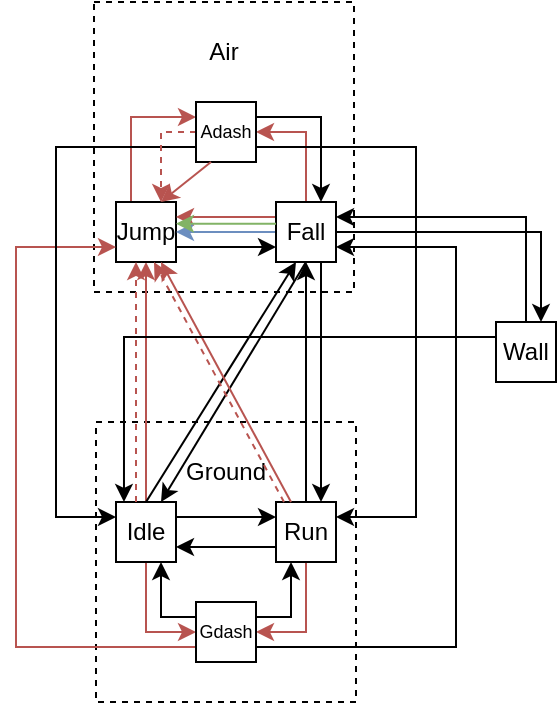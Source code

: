 <mxfile version="21.6.1" type="github">
  <diagram name="Page-1" id="fmRlHji0forrvQp5yMxz">
    <mxGraphModel dx="328" dy="262" grid="1" gridSize="10" guides="1" tooltips="1" connect="1" arrows="1" fold="1" page="1" pageScale="1" pageWidth="827" pageHeight="1169" math="0" shadow="0">
      <root>
        <mxCell id="0" />
        <mxCell id="1" parent="0" />
        <mxCell id="mkStvvmIylcnI5PQwps2-8" value="" style="rounded=0;whiteSpace=wrap;html=1;glass=0;dashed=1;" vertex="1" parent="1">
          <mxGeometry x="349" y="110" width="130" height="145" as="geometry" />
        </mxCell>
        <mxCell id="mkStvvmIylcnI5PQwps2-2" value="" style="rounded=0;whiteSpace=wrap;html=1;dashed=1;" vertex="1" parent="1">
          <mxGeometry x="350" y="320" width="130" height="140" as="geometry" />
        </mxCell>
        <mxCell id="_a7Appp3z4muIdz7x5uz-7" style="edgeStyle=orthogonalEdgeStyle;rounded=0;orthogonalLoop=1;jettySize=auto;html=1;exitX=1;exitY=0.25;exitDx=0;exitDy=0;entryX=0;entryY=0.25;entryDx=0;entryDy=0;" parent="1" source="_a7Appp3z4muIdz7x5uz-1" target="_a7Appp3z4muIdz7x5uz-4" edge="1">
          <mxGeometry relative="1" as="geometry" />
        </mxCell>
        <mxCell id="mkStvvmIylcnI5PQwps2-13" style="edgeStyle=orthogonalEdgeStyle;rounded=0;orthogonalLoop=1;jettySize=auto;html=1;exitX=0.5;exitY=0;exitDx=0;exitDy=0;entryX=0.5;entryY=1;entryDx=0;entryDy=0;fillColor=#f8cecc;strokeColor=#b85450;" edge="1" parent="1" source="_a7Appp3z4muIdz7x5uz-1" target="mkStvvmIylcnI5PQwps2-11">
          <mxGeometry relative="1" as="geometry" />
        </mxCell>
        <mxCell id="mkStvvmIylcnI5PQwps2-27" style="edgeStyle=orthogonalEdgeStyle;rounded=0;orthogonalLoop=1;jettySize=auto;html=1;exitX=0.5;exitY=1;exitDx=0;exitDy=0;entryX=0;entryY=0.5;entryDx=0;entryDy=0;fillColor=#f8cecc;strokeColor=#b85450;" edge="1" parent="1" source="_a7Appp3z4muIdz7x5uz-1" target="mkStvvmIylcnI5PQwps2-22">
          <mxGeometry relative="1" as="geometry" />
        </mxCell>
        <mxCell id="_a7Appp3z4muIdz7x5uz-1" value="Idle" style="whiteSpace=wrap;html=1;aspect=fixed;" parent="1" vertex="1">
          <mxGeometry x="360" y="360" width="30" height="30" as="geometry" />
        </mxCell>
        <mxCell id="mkStvvmIylcnI5PQwps2-29" style="edgeStyle=orthogonalEdgeStyle;rounded=0;orthogonalLoop=1;jettySize=auto;html=1;exitX=0.5;exitY=1;exitDx=0;exitDy=0;entryX=1;entryY=0.5;entryDx=0;entryDy=0;fillColor=#f8cecc;strokeColor=#b85450;" edge="1" parent="1" source="_a7Appp3z4muIdz7x5uz-4" target="mkStvvmIylcnI5PQwps2-22">
          <mxGeometry relative="1" as="geometry" />
        </mxCell>
        <mxCell id="_a7Appp3z4muIdz7x5uz-4" value="Run" style="whiteSpace=wrap;html=1;aspect=fixed;" parent="1" vertex="1">
          <mxGeometry x="440" y="360" width="30" height="30" as="geometry" />
        </mxCell>
        <mxCell id="mkStvvmIylcnI5PQwps2-3" value="" style="edgeStyle=orthogonalEdgeStyle;rounded=0;orthogonalLoop=1;jettySize=auto;html=1;exitX=0;exitY=0.75;exitDx=0;exitDy=0;entryX=1;entryY=0.75;entryDx=0;entryDy=0;" edge="1" parent="1" source="_a7Appp3z4muIdz7x5uz-4" target="_a7Appp3z4muIdz7x5uz-1">
          <mxGeometry relative="1" as="geometry">
            <mxPoint x="440" y="383" as="sourcePoint" />
            <mxPoint x="390" y="383" as="targetPoint" />
          </mxGeometry>
        </mxCell>
        <mxCell id="mkStvvmIylcnI5PQwps2-4" value="Ground" style="text;html=1;strokeColor=none;fillColor=none;align=center;verticalAlign=middle;whiteSpace=wrap;rounded=0;" vertex="1" parent="1">
          <mxGeometry x="385" y="330" width="60" height="30" as="geometry" />
        </mxCell>
        <mxCell id="mkStvvmIylcnI5PQwps2-9" value="Air" style="text;html=1;strokeColor=none;fillColor=none;align=center;verticalAlign=middle;whiteSpace=wrap;rounded=0;" vertex="1" parent="1">
          <mxGeometry x="384" y="120" width="60" height="30" as="geometry" />
        </mxCell>
        <mxCell id="mkStvvmIylcnI5PQwps2-15" style="edgeStyle=orthogonalEdgeStyle;rounded=0;orthogonalLoop=1;jettySize=auto;html=1;exitX=1;exitY=0.75;exitDx=0;exitDy=0;entryX=0;entryY=0.75;entryDx=0;entryDy=0;" edge="1" parent="1" source="mkStvvmIylcnI5PQwps2-11" target="mkStvvmIylcnI5PQwps2-12">
          <mxGeometry relative="1" as="geometry" />
        </mxCell>
        <mxCell id="mkStvvmIylcnI5PQwps2-31" style="edgeStyle=orthogonalEdgeStyle;rounded=0;orthogonalLoop=1;jettySize=auto;html=1;exitX=0.25;exitY=0;exitDx=0;exitDy=0;entryX=0;entryY=0.25;entryDx=0;entryDy=0;fillColor=#f8cecc;strokeColor=#b85450;" edge="1" parent="1" source="mkStvvmIylcnI5PQwps2-11" target="mkStvvmIylcnI5PQwps2-30">
          <mxGeometry relative="1" as="geometry" />
        </mxCell>
        <mxCell id="mkStvvmIylcnI5PQwps2-11" value="Jump" style="whiteSpace=wrap;html=1;aspect=fixed;" vertex="1" parent="1">
          <mxGeometry x="360" y="210" width="30" height="30" as="geometry" />
        </mxCell>
        <mxCell id="mkStvvmIylcnI5PQwps2-16" style="edgeStyle=orthogonalEdgeStyle;rounded=0;orthogonalLoop=1;jettySize=auto;html=1;exitX=0;exitY=0.25;exitDx=0;exitDy=0;entryX=1;entryY=0.25;entryDx=0;entryDy=0;fillColor=#f8cecc;strokeColor=#b85450;" edge="1" parent="1" source="mkStvvmIylcnI5PQwps2-12" target="mkStvvmIylcnI5PQwps2-11">
          <mxGeometry relative="1" as="geometry" />
        </mxCell>
        <mxCell id="mkStvvmIylcnI5PQwps2-19" style="edgeStyle=orthogonalEdgeStyle;rounded=0;orthogonalLoop=1;jettySize=auto;html=1;exitX=0.75;exitY=1;exitDx=0;exitDy=0;entryX=0.75;entryY=0;entryDx=0;entryDy=0;" edge="1" parent="1" source="mkStvvmIylcnI5PQwps2-12" target="_a7Appp3z4muIdz7x5uz-4">
          <mxGeometry relative="1" as="geometry" />
        </mxCell>
        <mxCell id="mkStvvmIylcnI5PQwps2-33" style="edgeStyle=orthogonalEdgeStyle;rounded=0;orthogonalLoop=1;jettySize=auto;html=1;exitX=0.5;exitY=0;exitDx=0;exitDy=0;entryX=1;entryY=0.5;entryDx=0;entryDy=0;fillColor=#f8cecc;strokeColor=#b85450;" edge="1" parent="1" source="mkStvvmIylcnI5PQwps2-12" target="mkStvvmIylcnI5PQwps2-30">
          <mxGeometry relative="1" as="geometry" />
        </mxCell>
        <mxCell id="mkStvvmIylcnI5PQwps2-41" style="edgeStyle=orthogonalEdgeStyle;rounded=0;orthogonalLoop=1;jettySize=auto;html=1;exitX=1;exitY=0.5;exitDx=0;exitDy=0;entryX=0.75;entryY=0;entryDx=0;entryDy=0;" edge="1" parent="1" source="mkStvvmIylcnI5PQwps2-12" target="mkStvvmIylcnI5PQwps2-36">
          <mxGeometry relative="1" as="geometry" />
        </mxCell>
        <mxCell id="mkStvvmIylcnI5PQwps2-48" style="edgeStyle=orthogonalEdgeStyle;rounded=0;orthogonalLoop=1;jettySize=auto;html=1;exitX=0;exitY=0.5;exitDx=0;exitDy=0;entryX=1;entryY=0.5;entryDx=0;entryDy=0;fillColor=#dae8fc;strokeColor=#6c8ebf;" edge="1" parent="1" source="mkStvvmIylcnI5PQwps2-12" target="mkStvvmIylcnI5PQwps2-11">
          <mxGeometry relative="1" as="geometry" />
        </mxCell>
        <mxCell id="mkStvvmIylcnI5PQwps2-12" value="Fall" style="whiteSpace=wrap;html=1;aspect=fixed;" vertex="1" parent="1">
          <mxGeometry x="440" y="210" width="30" height="30" as="geometry" />
        </mxCell>
        <mxCell id="mkStvvmIylcnI5PQwps2-14" value="" style="endArrow=classic;html=1;rounded=0;exitX=0.5;exitY=0;exitDx=0;exitDy=0;" edge="1" parent="1" source="_a7Appp3z4muIdz7x5uz-1">
          <mxGeometry width="50" height="50" relative="1" as="geometry">
            <mxPoint x="400" y="290" as="sourcePoint" />
            <mxPoint x="450" y="240" as="targetPoint" />
          </mxGeometry>
        </mxCell>
        <mxCell id="mkStvvmIylcnI5PQwps2-17" value="" style="endArrow=classic;html=1;rounded=0;exitX=0.5;exitY=1;exitDx=0;exitDy=0;entryX=0.75;entryY=0;entryDx=0;entryDy=0;" edge="1" parent="1" source="mkStvvmIylcnI5PQwps2-12" target="_a7Appp3z4muIdz7x5uz-1">
          <mxGeometry width="50" height="50" relative="1" as="geometry">
            <mxPoint x="420" y="300" as="sourcePoint" />
            <mxPoint x="470" y="250" as="targetPoint" />
          </mxGeometry>
        </mxCell>
        <mxCell id="mkStvvmIylcnI5PQwps2-18" value="" style="endArrow=classic;html=1;rounded=0;exitX=0.5;exitY=0;exitDx=0;exitDy=0;entryX=0.5;entryY=1;entryDx=0;entryDy=0;" edge="1" parent="1" source="_a7Appp3z4muIdz7x5uz-4" target="mkStvvmIylcnI5PQwps2-12">
          <mxGeometry width="50" height="50" relative="1" as="geometry">
            <mxPoint x="420" y="300" as="sourcePoint" />
            <mxPoint x="470" y="250" as="targetPoint" />
          </mxGeometry>
        </mxCell>
        <mxCell id="mkStvvmIylcnI5PQwps2-21" value="" style="endArrow=classic;html=1;rounded=0;entryX=0.75;entryY=1;entryDx=0;entryDy=0;exitX=0.25;exitY=0;exitDx=0;exitDy=0;fillColor=#f8cecc;strokeColor=#b85450;" edge="1" parent="1" source="_a7Appp3z4muIdz7x5uz-4" target="mkStvvmIylcnI5PQwps2-11">
          <mxGeometry width="50" height="50" relative="1" as="geometry">
            <mxPoint x="420" y="300" as="sourcePoint" />
            <mxPoint x="470" y="250" as="targetPoint" />
          </mxGeometry>
        </mxCell>
        <mxCell id="mkStvvmIylcnI5PQwps2-26" style="edgeStyle=orthogonalEdgeStyle;rounded=0;orthogonalLoop=1;jettySize=auto;html=1;exitX=0;exitY=0.25;exitDx=0;exitDy=0;entryX=0.75;entryY=1;entryDx=0;entryDy=0;" edge="1" parent="1" source="mkStvvmIylcnI5PQwps2-22" target="_a7Appp3z4muIdz7x5uz-1">
          <mxGeometry relative="1" as="geometry" />
        </mxCell>
        <mxCell id="mkStvvmIylcnI5PQwps2-28" style="edgeStyle=orthogonalEdgeStyle;rounded=0;orthogonalLoop=1;jettySize=auto;html=1;exitX=1;exitY=0.25;exitDx=0;exitDy=0;entryX=0.25;entryY=1;entryDx=0;entryDy=0;" edge="1" parent="1" source="mkStvvmIylcnI5PQwps2-22" target="_a7Appp3z4muIdz7x5uz-4">
          <mxGeometry relative="1" as="geometry" />
        </mxCell>
        <mxCell id="mkStvvmIylcnI5PQwps2-34" style="edgeStyle=orthogonalEdgeStyle;rounded=0;orthogonalLoop=1;jettySize=auto;html=1;exitX=0;exitY=0.75;exitDx=0;exitDy=0;entryX=0;entryY=0.75;entryDx=0;entryDy=0;fillColor=#f8cecc;strokeColor=#b85450;" edge="1" parent="1" source="mkStvvmIylcnI5PQwps2-22" target="mkStvvmIylcnI5PQwps2-11">
          <mxGeometry relative="1" as="geometry">
            <Array as="points">
              <mxPoint x="310" y="433" />
              <mxPoint x="310" y="233" />
            </Array>
          </mxGeometry>
        </mxCell>
        <mxCell id="mkStvvmIylcnI5PQwps2-35" style="edgeStyle=orthogonalEdgeStyle;rounded=0;orthogonalLoop=1;jettySize=auto;html=1;exitX=1;exitY=0.75;exitDx=0;exitDy=0;entryX=1;entryY=0.75;entryDx=0;entryDy=0;" edge="1" parent="1" source="mkStvvmIylcnI5PQwps2-22" target="mkStvvmIylcnI5PQwps2-12">
          <mxGeometry relative="1" as="geometry">
            <Array as="points">
              <mxPoint x="530" y="433" />
              <mxPoint x="530" y="233" />
            </Array>
          </mxGeometry>
        </mxCell>
        <mxCell id="mkStvvmIylcnI5PQwps2-22" value="Gdash" style="whiteSpace=wrap;html=1;aspect=fixed;verticalAlign=middle;fontSize=9;" vertex="1" parent="1">
          <mxGeometry x="400" y="410" width="30" height="30" as="geometry" />
        </mxCell>
        <mxCell id="mkStvvmIylcnI5PQwps2-32" style="edgeStyle=orthogonalEdgeStyle;rounded=0;orthogonalLoop=1;jettySize=auto;html=1;exitX=1;exitY=0.25;exitDx=0;exitDy=0;entryX=0.75;entryY=0;entryDx=0;entryDy=0;" edge="1" parent="1" source="mkStvvmIylcnI5PQwps2-30" target="mkStvvmIylcnI5PQwps2-12">
          <mxGeometry relative="1" as="geometry" />
        </mxCell>
        <mxCell id="mkStvvmIylcnI5PQwps2-42" style="edgeStyle=orthogonalEdgeStyle;rounded=0;orthogonalLoop=1;jettySize=auto;html=1;exitX=1;exitY=0.75;exitDx=0;exitDy=0;entryX=1;entryY=0.25;entryDx=0;entryDy=0;" edge="1" parent="1" source="mkStvvmIylcnI5PQwps2-30" target="_a7Appp3z4muIdz7x5uz-4">
          <mxGeometry relative="1" as="geometry">
            <Array as="points">
              <mxPoint x="510" y="183" />
              <mxPoint x="510" y="368" />
            </Array>
          </mxGeometry>
        </mxCell>
        <mxCell id="mkStvvmIylcnI5PQwps2-43" style="edgeStyle=orthogonalEdgeStyle;rounded=0;orthogonalLoop=1;jettySize=auto;html=1;exitX=0;exitY=0.75;exitDx=0;exitDy=0;entryX=0;entryY=0.25;entryDx=0;entryDy=0;" edge="1" parent="1" source="mkStvvmIylcnI5PQwps2-30" target="_a7Appp3z4muIdz7x5uz-1">
          <mxGeometry relative="1" as="geometry">
            <Array as="points">
              <mxPoint x="330" y="183" />
              <mxPoint x="330" y="368" />
            </Array>
          </mxGeometry>
        </mxCell>
        <mxCell id="mkStvvmIylcnI5PQwps2-44" style="edgeStyle=orthogonalEdgeStyle;rounded=0;orthogonalLoop=1;jettySize=auto;html=1;exitX=0;exitY=0.5;exitDx=0;exitDy=0;entryX=0.75;entryY=0;entryDx=0;entryDy=0;fillColor=#f8cecc;strokeColor=#b85450;dashed=1;" edge="1" parent="1" source="mkStvvmIylcnI5PQwps2-30" target="mkStvvmIylcnI5PQwps2-11">
          <mxGeometry relative="1" as="geometry" />
        </mxCell>
        <mxCell id="mkStvvmIylcnI5PQwps2-30" value="Adash" style="whiteSpace=wrap;html=1;aspect=fixed;verticalAlign=middle;fontSize=9;" vertex="1" parent="1">
          <mxGeometry x="400" y="160" width="30" height="30" as="geometry" />
        </mxCell>
        <mxCell id="mkStvvmIylcnI5PQwps2-45" style="edgeStyle=orthogonalEdgeStyle;rounded=0;orthogonalLoop=1;jettySize=auto;html=1;exitX=0.5;exitY=0;exitDx=0;exitDy=0;entryX=1;entryY=0.25;entryDx=0;entryDy=0;" edge="1" parent="1" source="mkStvvmIylcnI5PQwps2-36" target="mkStvvmIylcnI5PQwps2-12">
          <mxGeometry relative="1" as="geometry" />
        </mxCell>
        <mxCell id="mkStvvmIylcnI5PQwps2-46" style="edgeStyle=orthogonalEdgeStyle;rounded=0;orthogonalLoop=1;jettySize=auto;html=1;exitX=0;exitY=0.25;exitDx=0;exitDy=0;entryX=0.133;entryY=0;entryDx=0;entryDy=0;entryPerimeter=0;" edge="1" parent="1" source="mkStvvmIylcnI5PQwps2-36" target="_a7Appp3z4muIdz7x5uz-1">
          <mxGeometry relative="1" as="geometry" />
        </mxCell>
        <mxCell id="mkStvvmIylcnI5PQwps2-36" value="Wall" style="whiteSpace=wrap;html=1;aspect=fixed;" vertex="1" parent="1">
          <mxGeometry x="550" y="270" width="30" height="30" as="geometry" />
        </mxCell>
        <mxCell id="mkStvvmIylcnI5PQwps2-38" style="edgeStyle=orthogonalEdgeStyle;rounded=0;orthogonalLoop=1;jettySize=auto;html=1;exitX=0.5;exitY=0;exitDx=0;exitDy=0;entryX=0.5;entryY=1;entryDx=0;entryDy=0;fillColor=#f8cecc;strokeColor=#b85450;dashed=1;" edge="1" parent="1">
          <mxGeometry relative="1" as="geometry">
            <mxPoint x="370" y="360" as="sourcePoint" />
            <mxPoint x="370" y="240" as="targetPoint" />
          </mxGeometry>
        </mxCell>
        <mxCell id="mkStvvmIylcnI5PQwps2-40" value="" style="endArrow=classic;html=1;rounded=0;entryX=0.75;entryY=1;entryDx=0;entryDy=0;exitX=0.25;exitY=0;exitDx=0;exitDy=0;fillColor=#f8cecc;strokeColor=#b85450;dashed=1;" edge="1" parent="1">
          <mxGeometry width="50" height="50" relative="1" as="geometry">
            <mxPoint x="444" y="360" as="sourcePoint" />
            <mxPoint x="379" y="240" as="targetPoint" />
          </mxGeometry>
        </mxCell>
        <mxCell id="mkStvvmIylcnI5PQwps2-49" style="edgeStyle=orthogonalEdgeStyle;rounded=0;orthogonalLoop=1;jettySize=auto;html=1;exitX=0;exitY=0.5;exitDx=0;exitDy=0;entryX=1;entryY=0.5;entryDx=0;entryDy=0;fillColor=#d5e8d4;strokeColor=#82b366;" edge="1" parent="1">
          <mxGeometry relative="1" as="geometry">
            <mxPoint x="440" y="220.83" as="sourcePoint" />
            <mxPoint x="390" y="220.83" as="targetPoint" />
          </mxGeometry>
        </mxCell>
        <mxCell id="mkStvvmIylcnI5PQwps2-51" value="" style="endArrow=classic;html=1;rounded=0;exitX=0.25;exitY=1;exitDx=0;exitDy=0;entryX=0.75;entryY=0;entryDx=0;entryDy=0;fillColor=#f8cecc;strokeColor=#b85450;" edge="1" parent="1" source="mkStvvmIylcnI5PQwps2-30" target="mkStvvmIylcnI5PQwps2-11">
          <mxGeometry width="50" height="50" relative="1" as="geometry">
            <mxPoint x="370" y="270" as="sourcePoint" />
            <mxPoint x="420" y="220" as="targetPoint" />
          </mxGeometry>
        </mxCell>
      </root>
    </mxGraphModel>
  </diagram>
</mxfile>
